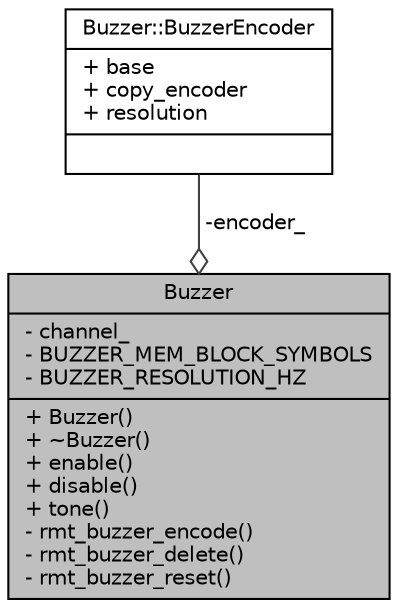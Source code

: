 digraph "Buzzer"
{
 // LATEX_PDF_SIZE
  edge [fontname="Helvetica",fontsize="10",labelfontname="Helvetica",labelfontsize="10"];
  node [fontname="Helvetica",fontsize="10",shape=record];
  Node1 [label="{Buzzer\n|- channel_\l- BUZZER_MEM_BLOCK_SYMBOLS\l- BUZZER_RESOLUTION_HZ\l|+ Buzzer()\l+ ~Buzzer()\l+ enable()\l+ disable()\l+ tone()\l- rmt_buzzer_encode()\l- rmt_buzzer_delete()\l- rmt_buzzer_reset()\l}",height=0.2,width=0.4,color="black", fillcolor="grey75", style="filled", fontcolor="black",tooltip=" "];
  Node2 -> Node1 [color="grey25",fontsize="10",style="solid",label=" -encoder_" ,arrowhead="odiamond",fontname="Helvetica"];
  Node2 [label="{Buzzer::BuzzerEncoder\n|+ base\l+ copy_encoder\l+ resolution\l|}",height=0.2,width=0.4,color="black", fillcolor="white", style="filled",URL="$structBuzzer_1_1BuzzerEncoder.html",tooltip=" "];
}

